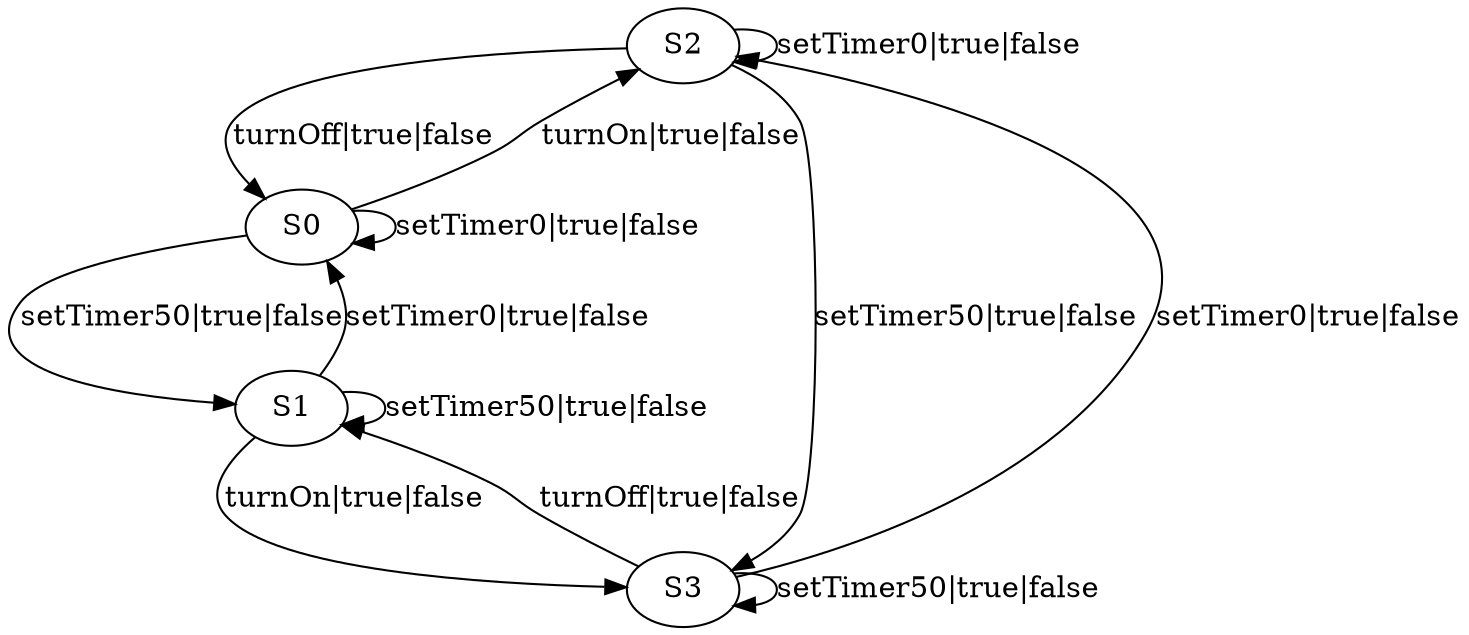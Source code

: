 digraph g {

	S2 -> S0 [label="turnOff|true|false"];
	S2 -> S2 [label="setTimer0|true|false"];
	S2 -> S3 [label="setTimer50|true|false"];
	S3 -> S3 [label="setTimer50|true|false"];
	S0 -> S2 [label="turnOn|true|false"];
	S0 -> S1 [label="setTimer50|true|false"];
	S0 -> S0 [label="setTimer0|true|false"];
	S1 -> S0 [label="setTimer0|true|false"];
	S3 -> S2 [label="setTimer0|true|false"];
	S3 -> S1 [label="turnOff|true|false"];
	S1 -> S3 [label="turnOn|true|false"];
	S1 -> S1 [label="setTimer50|true|false"];

}
